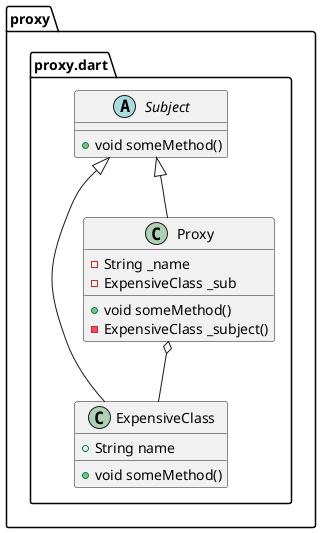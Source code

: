 @startuml
set namespaceSeparator ::

abstract class "proxy::proxy.dart::Subject" {
  +void someMethod()
}

class "proxy::proxy.dart::ExpensiveClass" {
  +String name
  +void someMethod()
}

"proxy::proxy.dart::Subject" <|-- "proxy::proxy.dart::ExpensiveClass"

class "proxy::proxy.dart::Proxy" {
  -String _name
  -ExpensiveClass _sub
  +void someMethod()
  -ExpensiveClass _subject()
}

"proxy::proxy.dart::Proxy" o-- "proxy::proxy.dart::ExpensiveClass"
"proxy::proxy.dart::Subject" <|-- "proxy::proxy.dart::Proxy"


@enduml